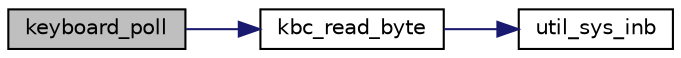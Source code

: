 digraph "keyboard_poll"
{
 // LATEX_PDF_SIZE
  edge [fontname="Helvetica",fontsize="10",labelfontname="Helvetica",labelfontsize="10"];
  node [fontname="Helvetica",fontsize="10",shape=record];
  rankdir="LR";
  Node1 [label="keyboard_poll",height=0.2,width=0.4,color="black", fillcolor="grey75", style="filled", fontcolor="black",tooltip=" "];
  Node1 -> Node2 [color="midnightblue",fontsize="10",style="solid",fontname="Helvetica"];
  Node2 [label="kbc_read_byte",height=0.2,width=0.4,color="black", fillcolor="white", style="filled",URL="$kbc_8c.html#a0653674ee39394a08915bb1599ae67f9",tooltip="Low-level function for reading byte from keyboard Low-level function for reading byte from keyboard...."];
  Node2 -> Node3 [color="midnightblue",fontsize="10",style="solid",fontname="Helvetica"];
  Node3 [label="util_sys_inb",height=0.2,width=0.4,color="black", fillcolor="white", style="filled",URL="$utils_8c.html#a79a031a8611f5b2d6afa4158e92b0fb4",tooltip="sys_inb wrapper"];
}
